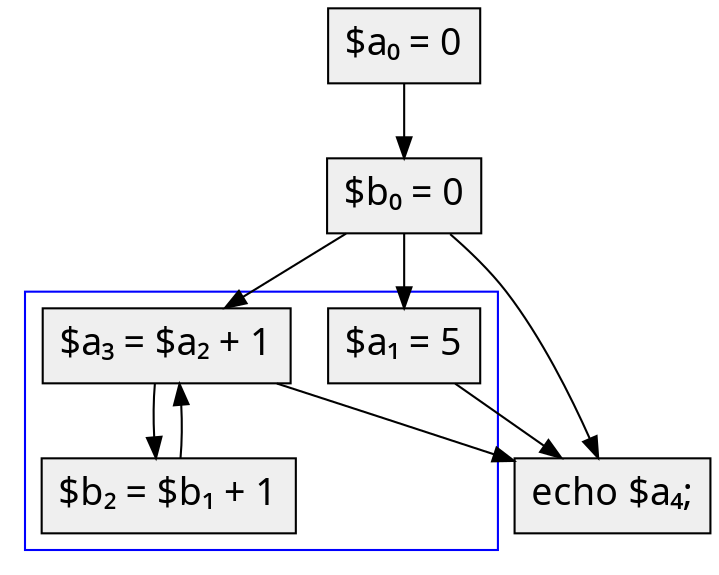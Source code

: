 digraph G {
  graph[fontsize=18 fontname="SF Mono"];
  color="#efefef";
  node[shape=box style=filled fontsize=18 fontname="SF Mono" fillcolor="#efefef"];
  edge[fontsize=12 fontname="SF Mono"];

  node_0 [label="$a₀ = 0\l"];
  node_b0 [label="$b₀ = 0\l"];
  node_4 [label="$a₁ = 5\l"];
  node_6 [label="$a₃ = $a₂ + 1\l"];
  node_b [label="$b₂ = $b₁ + 1\l"]
  node_7 [label="echo $a₄;"];

  subgraph cluster_1 {
    node [style=filled];
    node_4
    node_6 -> node_b
    node_b -> node_6
    color=blue
  }

  node_0 -> node_b0
  node_b0 -> node_4
  node_b0 -> node_6
  node_b0 -> node_7
  node_6 -> node_7
  node_4 -> node_7
}